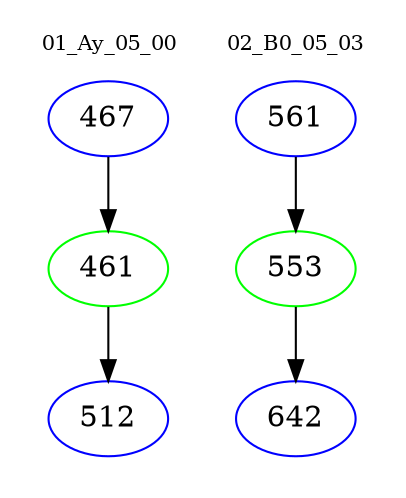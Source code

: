 digraph{
subgraph cluster_0 {
color = white
label = "01_Ay_05_00";
fontsize=10;
T0_467 [label="467", color="blue"]
T0_467 -> T0_461 [color="black"]
T0_461 [label="461", color="green"]
T0_461 -> T0_512 [color="black"]
T0_512 [label="512", color="blue"]
}
subgraph cluster_1 {
color = white
label = "02_B0_05_03";
fontsize=10;
T1_561 [label="561", color="blue"]
T1_561 -> T1_553 [color="black"]
T1_553 [label="553", color="green"]
T1_553 -> T1_642 [color="black"]
T1_642 [label="642", color="blue"]
}
}
